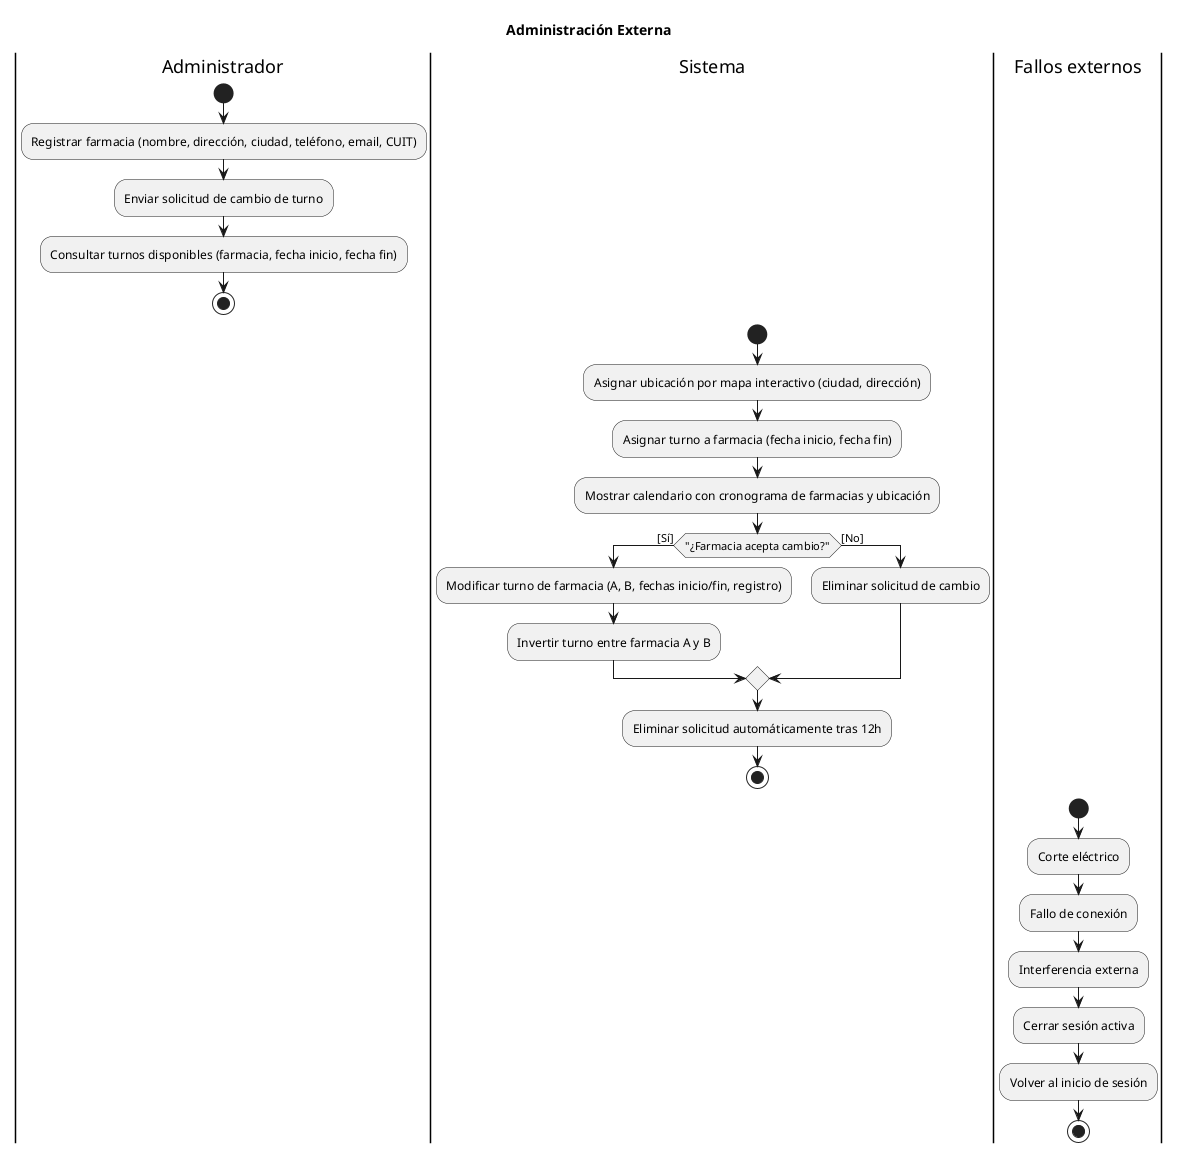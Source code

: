 @startuml administracion_externa

title Administración Externa

|Administrador|
  start
  :Registrar farmacia (nombre, dirección, ciudad, teléfono, email, CUIT);
  :Enviar solicitud de cambio de turno;
  :Consultar turnos disponibles (farmacia, fecha inicio, fecha fin);
  stop


|Sistema|
    start
  :Asignar ubicación por mapa interactivo (ciudad, dirección);
  :Asignar turno a farmacia (fecha inicio, fecha fin);

  :Mostrar calendario con cronograma de farmacias y ubicación;

  if ("¿Farmacia acepta cambio?") then ([Sí])
    :Modificar turno de farmacia (A, B, fechas inicio/fin, registro);
    :Invertir turno entre farmacia A y B;
  else ([No])
    :Eliminar solicitud de cambio;
  endif

  :Eliminar solicitud automáticamente tras 12h;
    stop

|Fallos externos|
  start
  :Corte eléctrico;
  :Fallo de conexión;
  :Interferencia externa;
  :Cerrar sesión activa;
  :Volver al inicio de sesión;
  stop


@enduml
